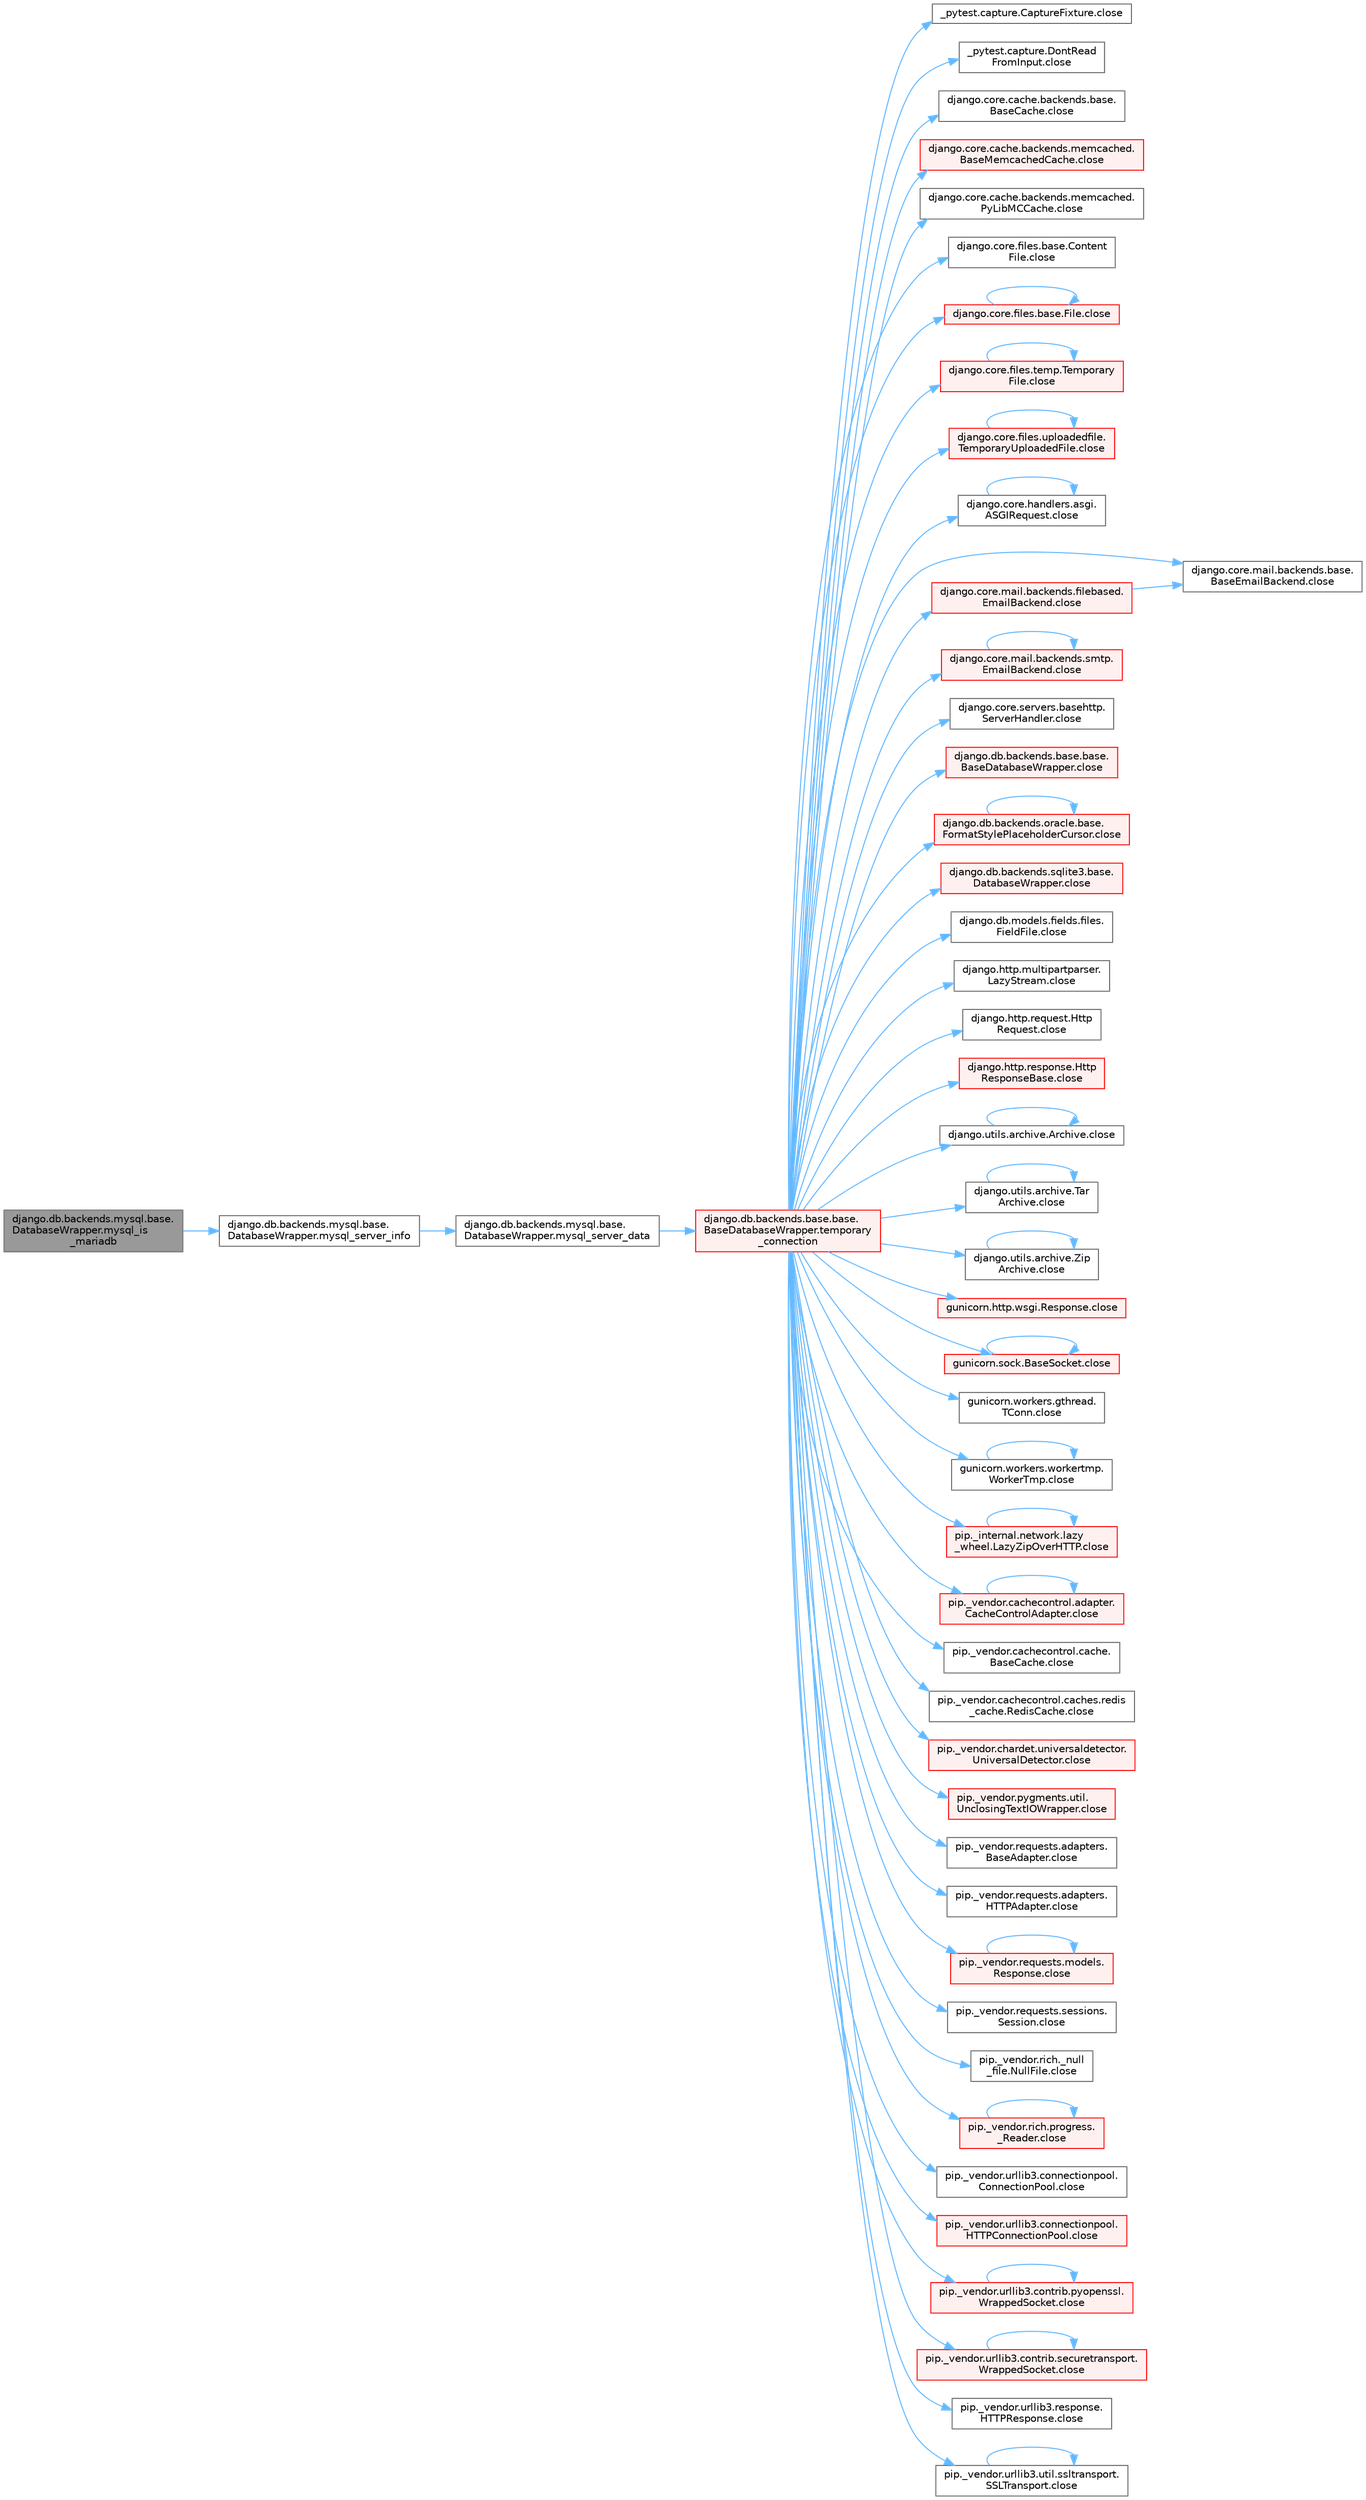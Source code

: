 digraph "django.db.backends.mysql.base.DatabaseWrapper.mysql_is_mariadb"
{
 // LATEX_PDF_SIZE
  bgcolor="transparent";
  edge [fontname=Helvetica,fontsize=10,labelfontname=Helvetica,labelfontsize=10];
  node [fontname=Helvetica,fontsize=10,shape=box,height=0.2,width=0.4];
  rankdir="LR";
  Node1 [id="Node000001",label="django.db.backends.mysql.base.\lDatabaseWrapper.mysql_is\l_mariadb",height=0.2,width=0.4,color="gray40", fillcolor="grey60", style="filled", fontcolor="black",tooltip=" "];
  Node1 -> Node2 [id="edge1_Node000001_Node000002",color="steelblue1",style="solid",tooltip=" "];
  Node2 [id="Node000002",label="django.db.backends.mysql.base.\lDatabaseWrapper.mysql_server_info",height=0.2,width=0.4,color="grey40", fillcolor="white", style="filled",URL="$classdjango_1_1db_1_1backends_1_1mysql_1_1base_1_1_database_wrapper.html#a5c4281e5046dbb11523be515ef287893",tooltip=" "];
  Node2 -> Node3 [id="edge2_Node000002_Node000003",color="steelblue1",style="solid",tooltip=" "];
  Node3 [id="Node000003",label="django.db.backends.mysql.base.\lDatabaseWrapper.mysql_server_data",height=0.2,width=0.4,color="grey40", fillcolor="white", style="filled",URL="$classdjango_1_1db_1_1backends_1_1mysql_1_1base_1_1_database_wrapper.html#a5d826f93a3e24bcab559100c20d1f2a8",tooltip=" "];
  Node3 -> Node4 [id="edge3_Node000003_Node000004",color="steelblue1",style="solid",tooltip=" "];
  Node4 [id="Node000004",label="django.db.backends.base.base.\lBaseDatabaseWrapper.temporary\l_connection",height=0.2,width=0.4,color="red", fillcolor="#FFF0F0", style="filled",URL="$classdjango_1_1db_1_1backends_1_1base_1_1base_1_1_base_database_wrapper.html#a605fd92d7af39b1b987426a269121b0c",tooltip=" "];
  Node4 -> Node5 [id="edge4_Node000004_Node000005",color="steelblue1",style="solid",tooltip=" "];
  Node5 [id="Node000005",label="_pytest.capture.CaptureFixture.close",height=0.2,width=0.4,color="grey40", fillcolor="white", style="filled",URL="$class__pytest_1_1capture_1_1_capture_fixture.html#ac018b3a02c2aff2047974ced57907cd0",tooltip=" "];
  Node4 -> Node6 [id="edge5_Node000004_Node000006",color="steelblue1",style="solid",tooltip=" "];
  Node6 [id="Node000006",label="_pytest.capture.DontRead\lFromInput.close",height=0.2,width=0.4,color="grey40", fillcolor="white", style="filled",URL="$class__pytest_1_1capture_1_1_dont_read_from_input.html#accf28daf7db40f53462752cc02bbdd32",tooltip=" "];
  Node4 -> Node7 [id="edge6_Node000004_Node000007",color="steelblue1",style="solid",tooltip=" "];
  Node7 [id="Node000007",label="django.core.cache.backends.base.\lBaseCache.close",height=0.2,width=0.4,color="grey40", fillcolor="white", style="filled",URL="$classdjango_1_1core_1_1cache_1_1backends_1_1base_1_1_base_cache.html#ae5d10e57a1ab2b99171e943370da8cf3",tooltip=" "];
  Node4 -> Node8 [id="edge7_Node000004_Node000008",color="steelblue1",style="solid",tooltip=" "];
  Node8 [id="Node000008",label="django.core.cache.backends.memcached.\lBaseMemcachedCache.close",height=0.2,width=0.4,color="red", fillcolor="#FFF0F0", style="filled",URL="$classdjango_1_1core_1_1cache_1_1backends_1_1memcached_1_1_base_memcached_cache.html#ab36ac92f106d8dacc64d539b447a5e37",tooltip=" "];
  Node4 -> Node11 [id="edge8_Node000004_Node000011",color="steelblue1",style="solid",tooltip=" "];
  Node11 [id="Node000011",label="django.core.cache.backends.memcached.\lPyLibMCCache.close",height=0.2,width=0.4,color="grey40", fillcolor="white", style="filled",URL="$classdjango_1_1core_1_1cache_1_1backends_1_1memcached_1_1_py_lib_m_c_cache.html#a76cb2e86bb346b70433dfe177597da58",tooltip=" "];
  Node4 -> Node12 [id="edge9_Node000004_Node000012",color="steelblue1",style="solid",tooltip=" "];
  Node12 [id="Node000012",label="django.core.files.base.Content\lFile.close",height=0.2,width=0.4,color="grey40", fillcolor="white", style="filled",URL="$classdjango_1_1core_1_1files_1_1base_1_1_content_file.html#a09ae22d8cfcf28936b97a8eba0fd85cb",tooltip=" "];
  Node4 -> Node13 [id="edge10_Node000004_Node000013",color="steelblue1",style="solid",tooltip=" "];
  Node13 [id="Node000013",label="django.core.files.base.File.close",height=0.2,width=0.4,color="red", fillcolor="#FFF0F0", style="filled",URL="$classdjango_1_1core_1_1files_1_1base_1_1_file.html#a0ff3dc914f2c207114a150eaac429bdc",tooltip=" "];
  Node13 -> Node13 [id="edge11_Node000013_Node000013",color="steelblue1",style="solid",tooltip=" "];
  Node4 -> Node21 [id="edge12_Node000004_Node000021",color="steelblue1",style="solid",tooltip=" "];
  Node21 [id="Node000021",label="django.core.files.temp.Temporary\lFile.close",height=0.2,width=0.4,color="red", fillcolor="#FFF0F0", style="filled",URL="$classdjango_1_1core_1_1files_1_1temp_1_1_temporary_file.html#a3137c46b13cae4e5e6fe6489e42677d5",tooltip=" "];
  Node21 -> Node21 [id="edge13_Node000021_Node000021",color="steelblue1",style="solid",tooltip=" "];
  Node4 -> Node1043 [id="edge14_Node000004_Node001043",color="steelblue1",style="solid",tooltip=" "];
  Node1043 [id="Node001043",label="django.core.files.uploadedfile.\lTemporaryUploadedFile.close",height=0.2,width=0.4,color="red", fillcolor="#FFF0F0", style="filled",URL="$classdjango_1_1core_1_1files_1_1uploadedfile_1_1_temporary_uploaded_file.html#a01ddb9d43a99baf6157c1d60b37198cd",tooltip=" "];
  Node1043 -> Node1043 [id="edge15_Node001043_Node001043",color="steelblue1",style="solid",tooltip=" "];
  Node4 -> Node1044 [id="edge16_Node000004_Node001044",color="steelblue1",style="solid",tooltip=" "];
  Node1044 [id="Node001044",label="django.core.handlers.asgi.\lASGIRequest.close",height=0.2,width=0.4,color="grey40", fillcolor="white", style="filled",URL="$classdjango_1_1core_1_1handlers_1_1asgi_1_1_a_s_g_i_request.html#a2f3a1c1c50b4cf63ef552b4f96cc4f7f",tooltip=" "];
  Node1044 -> Node1044 [id="edge17_Node001044_Node001044",color="steelblue1",style="solid",tooltip=" "];
  Node4 -> Node1045 [id="edge18_Node000004_Node001045",color="steelblue1",style="solid",tooltip=" "];
  Node1045 [id="Node001045",label="django.core.mail.backends.base.\lBaseEmailBackend.close",height=0.2,width=0.4,color="grey40", fillcolor="white", style="filled",URL="$classdjango_1_1core_1_1mail_1_1backends_1_1base_1_1_base_email_backend.html#a358a8107d966c2d82d9eb9d18565784e",tooltip=" "];
  Node4 -> Node1046 [id="edge19_Node000004_Node001046",color="steelblue1",style="solid",tooltip=" "];
  Node1046 [id="Node001046",label="django.core.mail.backends.filebased.\lEmailBackend.close",height=0.2,width=0.4,color="red", fillcolor="#FFF0F0", style="filled",URL="$classdjango_1_1core_1_1mail_1_1backends_1_1filebased_1_1_email_backend.html#af90ba8a487930e530a20ceb03669a672",tooltip=" "];
  Node1046 -> Node1045 [id="edge20_Node001046_Node001045",color="steelblue1",style="solid",tooltip=" "];
  Node4 -> Node1047 [id="edge21_Node000004_Node001047",color="steelblue1",style="solid",tooltip=" "];
  Node1047 [id="Node001047",label="django.core.mail.backends.smtp.\lEmailBackend.close",height=0.2,width=0.4,color="red", fillcolor="#FFF0F0", style="filled",URL="$classdjango_1_1core_1_1mail_1_1backends_1_1smtp_1_1_email_backend.html#a6ac7253539c4f1102986c6df417fb050",tooltip=" "];
  Node1047 -> Node1047 [id="edge22_Node001047_Node001047",color="steelblue1",style="solid",tooltip=" "];
  Node4 -> Node1048 [id="edge23_Node000004_Node001048",color="steelblue1",style="solid",tooltip=" "];
  Node1048 [id="Node001048",label="django.core.servers.basehttp.\lServerHandler.close",height=0.2,width=0.4,color="grey40", fillcolor="white", style="filled",URL="$classdjango_1_1core_1_1servers_1_1basehttp_1_1_server_handler.html#a67022bc1dc85a75307901027d41a6a61",tooltip=" "];
  Node4 -> Node1049 [id="edge24_Node000004_Node001049",color="steelblue1",style="solid",tooltip=" "];
  Node1049 [id="Node001049",label="django.db.backends.base.base.\lBaseDatabaseWrapper.close",height=0.2,width=0.4,color="red", fillcolor="#FFF0F0", style="filled",URL="$classdjango_1_1db_1_1backends_1_1base_1_1base_1_1_base_database_wrapper.html#a01214a9b91408274fbc34cb062baf2bc",tooltip=" "];
  Node4 -> Node1059 [id="edge25_Node000004_Node001059",color="steelblue1",style="solid",tooltip=" "];
  Node1059 [id="Node001059",label="django.db.backends.oracle.base.\lFormatStylePlaceholderCursor.close",height=0.2,width=0.4,color="red", fillcolor="#FFF0F0", style="filled",URL="$classdjango_1_1db_1_1backends_1_1oracle_1_1base_1_1_format_style_placeholder_cursor.html#aebbf24b6a824d4e0fb370ce417d41f93",tooltip=" "];
  Node1059 -> Node1059 [id="edge26_Node001059_Node001059",color="steelblue1",style="solid",tooltip=" "];
  Node4 -> Node1064 [id="edge27_Node000004_Node001064",color="steelblue1",style="solid",tooltip=" "];
  Node1064 [id="Node001064",label="django.db.backends.sqlite3.base.\lDatabaseWrapper.close",height=0.2,width=0.4,color="red", fillcolor="#FFF0F0", style="filled",URL="$classdjango_1_1db_1_1backends_1_1sqlite3_1_1base_1_1_database_wrapper.html#accb46eb6dd574171611ec4912f677d3f",tooltip=" "];
  Node4 -> Node1067 [id="edge28_Node000004_Node001067",color="steelblue1",style="solid",tooltip=" "];
  Node1067 [id="Node001067",label="django.db.models.fields.files.\lFieldFile.close",height=0.2,width=0.4,color="grey40", fillcolor="white", style="filled",URL="$classdjango_1_1db_1_1models_1_1fields_1_1files_1_1_field_file.html#a7764f6ac41d2cf2e0e60639dff4d7f03",tooltip=" "];
  Node4 -> Node1068 [id="edge29_Node000004_Node001068",color="steelblue1",style="solid",tooltip=" "];
  Node1068 [id="Node001068",label="django.http.multipartparser.\lLazyStream.close",height=0.2,width=0.4,color="grey40", fillcolor="white", style="filled",URL="$classdjango_1_1http_1_1multipartparser_1_1_lazy_stream.html#a8cc031a8e3e86872b4d5d12ebb448573",tooltip=" "];
  Node4 -> Node1069 [id="edge30_Node000004_Node001069",color="steelblue1",style="solid",tooltip=" "];
  Node1069 [id="Node001069",label="django.http.request.Http\lRequest.close",height=0.2,width=0.4,color="grey40", fillcolor="white", style="filled",URL="$classdjango_1_1http_1_1request_1_1_http_request.html#a13db25295d57830ab61aed1a8339842e",tooltip=" "];
  Node4 -> Node1070 [id="edge31_Node000004_Node001070",color="steelblue1",style="solid",tooltip=" "];
  Node1070 [id="Node001070",label="django.http.response.Http\lResponseBase.close",height=0.2,width=0.4,color="red", fillcolor="#FFF0F0", style="filled",URL="$classdjango_1_1http_1_1response_1_1_http_response_base.html#a2e18a8319fb2b68853f032a3a1e93ffe",tooltip=" "];
  Node4 -> Node1071 [id="edge32_Node000004_Node001071",color="steelblue1",style="solid",tooltip=" "];
  Node1071 [id="Node001071",label="django.utils.archive.Archive.close",height=0.2,width=0.4,color="grey40", fillcolor="white", style="filled",URL="$classdjango_1_1utils_1_1archive_1_1_archive.html#a5fe062c89d687d218982c9c523c74c2a",tooltip=" "];
  Node1071 -> Node1071 [id="edge33_Node001071_Node001071",color="steelblue1",style="solid",tooltip=" "];
  Node4 -> Node1072 [id="edge34_Node000004_Node001072",color="steelblue1",style="solid",tooltip=" "];
  Node1072 [id="Node001072",label="django.utils.archive.Tar\lArchive.close",height=0.2,width=0.4,color="grey40", fillcolor="white", style="filled",URL="$classdjango_1_1utils_1_1archive_1_1_tar_archive.html#a9f92da2fc83a8bf18400412a9cf77836",tooltip=" "];
  Node1072 -> Node1072 [id="edge35_Node001072_Node001072",color="steelblue1",style="solid",tooltip=" "];
  Node4 -> Node1073 [id="edge36_Node000004_Node001073",color="steelblue1",style="solid",tooltip=" "];
  Node1073 [id="Node001073",label="django.utils.archive.Zip\lArchive.close",height=0.2,width=0.4,color="grey40", fillcolor="white", style="filled",URL="$classdjango_1_1utils_1_1archive_1_1_zip_archive.html#a72926f0c232970ff5bf94a7082dd5ac9",tooltip=" "];
  Node1073 -> Node1073 [id="edge37_Node001073_Node001073",color="steelblue1",style="solid",tooltip=" "];
  Node4 -> Node1074 [id="edge38_Node000004_Node001074",color="steelblue1",style="solid",tooltip=" "];
  Node1074 [id="Node001074",label="gunicorn.http.wsgi.Response.close",height=0.2,width=0.4,color="red", fillcolor="#FFF0F0", style="filled",URL="$classgunicorn_1_1http_1_1wsgi_1_1_response.html#a046ea28916c2a721d57a5852261bef24",tooltip=" "];
  Node4 -> Node1081 [id="edge39_Node000004_Node001081",color="steelblue1",style="solid",tooltip=" "];
  Node1081 [id="Node001081",label="gunicorn.sock.BaseSocket.close",height=0.2,width=0.4,color="red", fillcolor="#FFF0F0", style="filled",URL="$classgunicorn_1_1sock_1_1_base_socket.html#af2002e81bf30cc8c6614f9568af6ef06",tooltip=" "];
  Node1081 -> Node1081 [id="edge40_Node001081_Node001081",color="steelblue1",style="solid",tooltip=" "];
  Node4 -> Node2507 [id="edge41_Node000004_Node002507",color="steelblue1",style="solid",tooltip=" "];
  Node2507 [id="Node002507",label="gunicorn.workers.gthread.\lTConn.close",height=0.2,width=0.4,color="grey40", fillcolor="white", style="filled",URL="$classgunicorn_1_1workers_1_1gthread_1_1_t_conn.html#aa302868e132a81509a48f46789d6afc4",tooltip=" "];
  Node4 -> Node2508 [id="edge42_Node000004_Node002508",color="steelblue1",style="solid",tooltip=" "];
  Node2508 [id="Node002508",label="gunicorn.workers.workertmp.\lWorkerTmp.close",height=0.2,width=0.4,color="grey40", fillcolor="white", style="filled",URL="$classgunicorn_1_1workers_1_1workertmp_1_1_worker_tmp.html#ae6bf726cee2be8f52fa4bbe0f868d3c6",tooltip=" "];
  Node2508 -> Node2508 [id="edge43_Node002508_Node002508",color="steelblue1",style="solid",tooltip=" "];
  Node4 -> Node2509 [id="edge44_Node000004_Node002509",color="steelblue1",style="solid",tooltip=" "];
  Node2509 [id="Node002509",label="pip._internal.network.lazy\l_wheel.LazyZipOverHTTP.close",height=0.2,width=0.4,color="red", fillcolor="#FFF0F0", style="filled",URL="$classpip_1_1__internal_1_1network_1_1lazy__wheel_1_1_lazy_zip_over_h_t_t_p.html#a6aeec11453c683f141b9fe121163a8d0",tooltip=" "];
  Node2509 -> Node2509 [id="edge45_Node002509_Node002509",color="steelblue1",style="solid",tooltip=" "];
  Node4 -> Node2510 [id="edge46_Node000004_Node002510",color="steelblue1",style="solid",tooltip=" "];
  Node2510 [id="Node002510",label="pip._vendor.cachecontrol.adapter.\lCacheControlAdapter.close",height=0.2,width=0.4,color="red", fillcolor="#FFF0F0", style="filled",URL="$classpip_1_1__vendor_1_1cachecontrol_1_1adapter_1_1_cache_control_adapter.html#a085c6ea7434042e9af7286a8875fb646",tooltip=" "];
  Node2510 -> Node2510 [id="edge47_Node002510_Node002510",color="steelblue1",style="solid",tooltip=" "];
  Node4 -> Node2513 [id="edge48_Node000004_Node002513",color="steelblue1",style="solid",tooltip=" "];
  Node2513 [id="Node002513",label="pip._vendor.cachecontrol.cache.\lBaseCache.close",height=0.2,width=0.4,color="grey40", fillcolor="white", style="filled",URL="$classpip_1_1__vendor_1_1cachecontrol_1_1cache_1_1_base_cache.html#aed3b918393d941c531ffda7afa8968c5",tooltip=" "];
  Node4 -> Node2514 [id="edge49_Node000004_Node002514",color="steelblue1",style="solid",tooltip=" "];
  Node2514 [id="Node002514",label="pip._vendor.cachecontrol.caches.redis\l_cache.RedisCache.close",height=0.2,width=0.4,color="grey40", fillcolor="white", style="filled",URL="$classpip_1_1__vendor_1_1cachecontrol_1_1caches_1_1redis__cache_1_1_redis_cache.html#a3703f11cd74de5a2d416b33208df6710",tooltip=" "];
  Node4 -> Node2515 [id="edge50_Node000004_Node002515",color="steelblue1",style="solid",tooltip=" "];
  Node2515 [id="Node002515",label="pip._vendor.chardet.universaldetector.\lUniversalDetector.close",height=0.2,width=0.4,color="red", fillcolor="#FFF0F0", style="filled",URL="$classpip_1_1__vendor_1_1chardet_1_1universaldetector_1_1_universal_detector.html#a2a729e7ae145e4953628aac35a1478d1",tooltip=" "];
  Node4 -> Node2518 [id="edge51_Node000004_Node002518",color="steelblue1",style="solid",tooltip=" "];
  Node2518 [id="Node002518",label="pip._vendor.pygments.util.\lUnclosingTextIOWrapper.close",height=0.2,width=0.4,color="red", fillcolor="#FFF0F0", style="filled",URL="$classpip_1_1__vendor_1_1pygments_1_1util_1_1_unclosing_text_i_o_wrapper.html#a8b7334932e365946b03244a148e50846",tooltip=" "];
  Node4 -> Node2597 [id="edge52_Node000004_Node002597",color="steelblue1",style="solid",tooltip=" "];
  Node2597 [id="Node002597",label="pip._vendor.requests.adapters.\lBaseAdapter.close",height=0.2,width=0.4,color="grey40", fillcolor="white", style="filled",URL="$classpip_1_1__vendor_1_1requests_1_1adapters_1_1_base_adapter.html#ab52f259a4633310e303f4ac6b07eb1e5",tooltip=" "];
  Node4 -> Node2598 [id="edge53_Node000004_Node002598",color="steelblue1",style="solid",tooltip=" "];
  Node2598 [id="Node002598",label="pip._vendor.requests.adapters.\lHTTPAdapter.close",height=0.2,width=0.4,color="grey40", fillcolor="white", style="filled",URL="$classpip_1_1__vendor_1_1requests_1_1adapters_1_1_h_t_t_p_adapter.html#abce959ea97f8378278ff019c78481a11",tooltip=" "];
  Node4 -> Node2599 [id="edge54_Node000004_Node002599",color="steelblue1",style="solid",tooltip=" "];
  Node2599 [id="Node002599",label="pip._vendor.requests.models.\lResponse.close",height=0.2,width=0.4,color="red", fillcolor="#FFF0F0", style="filled",URL="$classpip_1_1__vendor_1_1requests_1_1models_1_1_response.html#ad28d6ce5be5b46752b43673257562918",tooltip=" "];
  Node2599 -> Node2599 [id="edge55_Node002599_Node002599",color="steelblue1",style="solid",tooltip=" "];
  Node4 -> Node2600 [id="edge56_Node000004_Node002600",color="steelblue1",style="solid",tooltip=" "];
  Node2600 [id="Node002600",label="pip._vendor.requests.sessions.\lSession.close",height=0.2,width=0.4,color="grey40", fillcolor="white", style="filled",URL="$classpip_1_1__vendor_1_1requests_1_1sessions_1_1_session.html#a68f6778af4ee2d650c2669eab73f7316",tooltip=" "];
  Node4 -> Node2601 [id="edge57_Node000004_Node002601",color="steelblue1",style="solid",tooltip=" "];
  Node2601 [id="Node002601",label="pip._vendor.rich._null\l_file.NullFile.close",height=0.2,width=0.4,color="grey40", fillcolor="white", style="filled",URL="$classpip_1_1__vendor_1_1rich_1_1__null__file_1_1_null_file.html#a69df97884b231150d00b66e93e01b127",tooltip=" "];
  Node4 -> Node2602 [id="edge58_Node000004_Node002602",color="steelblue1",style="solid",tooltip=" "];
  Node2602 [id="Node002602",label="pip._vendor.rich.progress.\l_Reader.close",height=0.2,width=0.4,color="red", fillcolor="#FFF0F0", style="filled",URL="$classpip_1_1__vendor_1_1rich_1_1progress_1_1___reader.html#a6c0b1964d885972a97a12a9ac01d23e8",tooltip=" "];
  Node2602 -> Node2602 [id="edge59_Node002602_Node002602",color="steelblue1",style="solid",tooltip=" "];
  Node4 -> Node2615 [id="edge60_Node000004_Node002615",color="steelblue1",style="solid",tooltip=" "];
  Node2615 [id="Node002615",label="pip._vendor.urllib3.connectionpool.\lConnectionPool.close",height=0.2,width=0.4,color="grey40", fillcolor="white", style="filled",URL="$classpip_1_1__vendor_1_1urllib3_1_1connectionpool_1_1_connection_pool.html#a95d4181616367e6d07952c025345472f",tooltip=" "];
  Node4 -> Node2616 [id="edge61_Node000004_Node002616",color="steelblue1",style="solid",tooltip=" "];
  Node2616 [id="Node002616",label="pip._vendor.urllib3.connectionpool.\lHTTPConnectionPool.close",height=0.2,width=0.4,color="red", fillcolor="#FFF0F0", style="filled",URL="$classpip_1_1__vendor_1_1urllib3_1_1connectionpool_1_1_h_t_t_p_connection_pool.html#a7a425188d0edc28baf765972da7628b4",tooltip=" "];
  Node4 -> Node2618 [id="edge62_Node000004_Node002618",color="steelblue1",style="solid",tooltip=" "];
  Node2618 [id="Node002618",label="pip._vendor.urllib3.contrib.pyopenssl.\lWrappedSocket.close",height=0.2,width=0.4,color="red", fillcolor="#FFF0F0", style="filled",URL="$classpip_1_1__vendor_1_1urllib3_1_1contrib_1_1pyopenssl_1_1_wrapped_socket.html#a971727c09e26dabe28ed3291ff94885b",tooltip=" "];
  Node2618 -> Node2618 [id="edge63_Node002618_Node002618",color="steelblue1",style="solid",tooltip=" "];
  Node4 -> Node2619 [id="edge64_Node000004_Node002619",color="steelblue1",style="solid",tooltip=" "];
  Node2619 [id="Node002619",label="pip._vendor.urllib3.contrib.securetransport.\lWrappedSocket.close",height=0.2,width=0.4,color="red", fillcolor="#FFF0F0", style="filled",URL="$classpip_1_1__vendor_1_1urllib3_1_1contrib_1_1securetransport_1_1_wrapped_socket.html#af0f4930b6b559090af795e5165d1d92a",tooltip=" "];
  Node2619 -> Node2619 [id="edge65_Node002619_Node002619",color="steelblue1",style="solid",tooltip=" "];
  Node4 -> Node2620 [id="edge66_Node000004_Node002620",color="steelblue1",style="solid",tooltip=" "];
  Node2620 [id="Node002620",label="pip._vendor.urllib3.response.\lHTTPResponse.close",height=0.2,width=0.4,color="grey40", fillcolor="white", style="filled",URL="$classpip_1_1__vendor_1_1urllib3_1_1response_1_1_h_t_t_p_response.html#ad3d2aebb3bd16c8480d991f23c7d410c",tooltip=" "];
  Node4 -> Node2621 [id="edge67_Node000004_Node002621",color="steelblue1",style="solid",tooltip=" "];
  Node2621 [id="Node002621",label="pip._vendor.urllib3.util.ssltransport.\lSSLTransport.close",height=0.2,width=0.4,color="grey40", fillcolor="white", style="filled",URL="$classpip_1_1__vendor_1_1urllib3_1_1util_1_1ssltransport_1_1_s_s_l_transport.html#a2b9cfa46658e163327e8994363648bd0",tooltip=" "];
  Node2621 -> Node2621 [id="edge68_Node002621_Node002621",color="steelblue1",style="solid",tooltip=" "];
}

